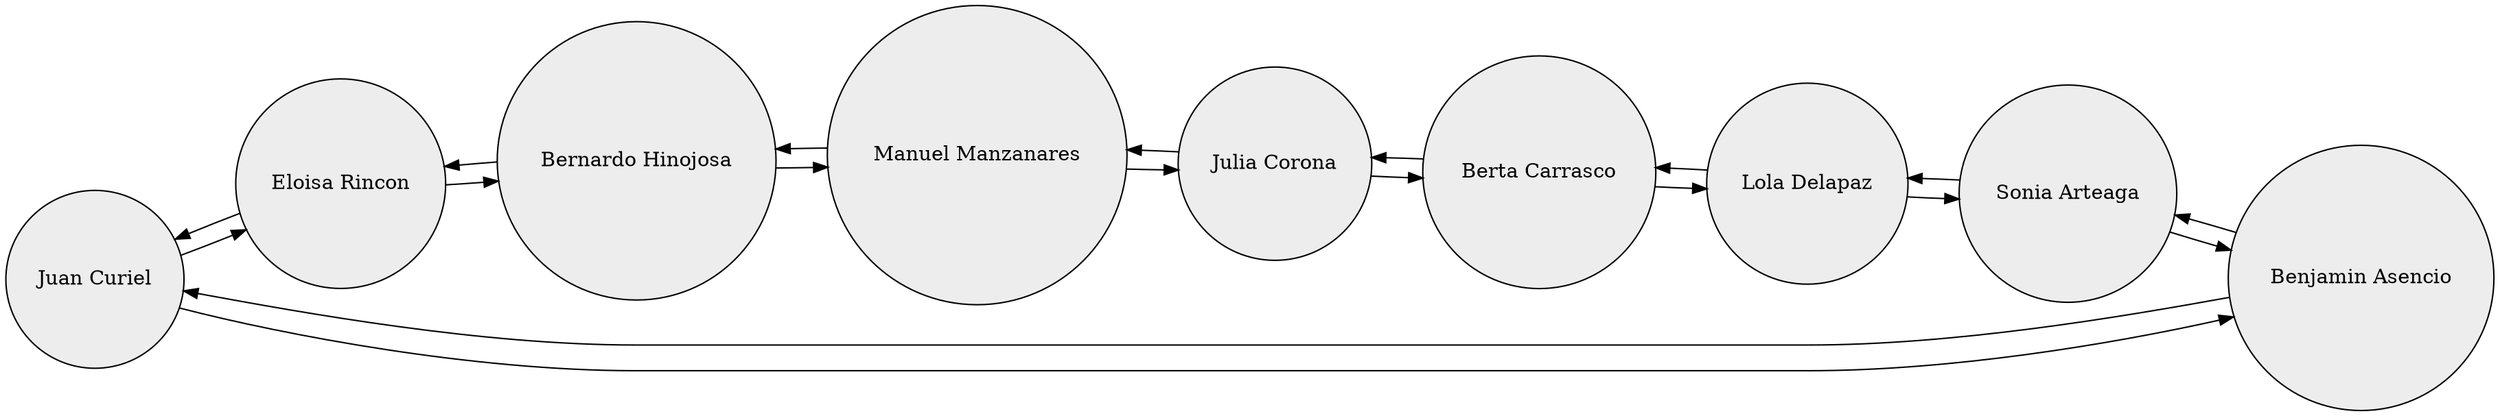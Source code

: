 digraph List {
rankdir=LR;
node [shape = circle, color=black , style=filled, fillcolor=gray93];
Node1[label="Juan Curiel"];
Node2[label="Eloisa Rincon"];
Node3[label="Bernardo Hinojosa"];
Node4[label="Manuel Manzanares"];
Node5[label="Julia Corona"];
Node6[label="Berta Carrasco"];
Node7[label="Lola Delapaz"];
Node8[label="Sonia Arteaga"];
Node9[label="Benjamin Asencio"];
Node1->Node2;
Node2->Node1;
Node2->Node3;
Node3->Node2;
Node3->Node4;
Node4->Node3;
Node4->Node5;
Node5->Node4;
Node5->Node6;
Node6->Node5;
Node6->Node7;
Node7->Node6;
Node7->Node8;
Node8->Node7;
Node8->Node9;
Node9->Node8;
Node9->Node1;
Node1->Node9;

}